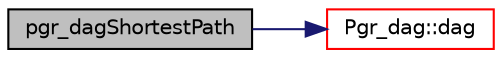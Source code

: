 digraph "pgr_dagShortestPath"
{
  edge [fontname="Helvetica",fontsize="10",labelfontname="Helvetica",labelfontsize="10"];
  node [fontname="Helvetica",fontsize="10",shape=record];
  rankdir="LR";
  Node19 [label="pgr_dagShortestPath",height=0.2,width=0.4,color="black", fillcolor="grey75", style="filled", fontcolor="black"];
  Node19 -> Node20 [color="midnightblue",fontsize="10",style="solid",fontname="Helvetica"];
  Node20 [label="Pgr_dag::dag",height=0.2,width=0.4,color="red", fillcolor="white", style="filled",URL="$classPgr__dag.html#aafdb37a2f26cf45b66d033654fbfd649",tooltip="Dijkstra 1 to 1. "];
}
